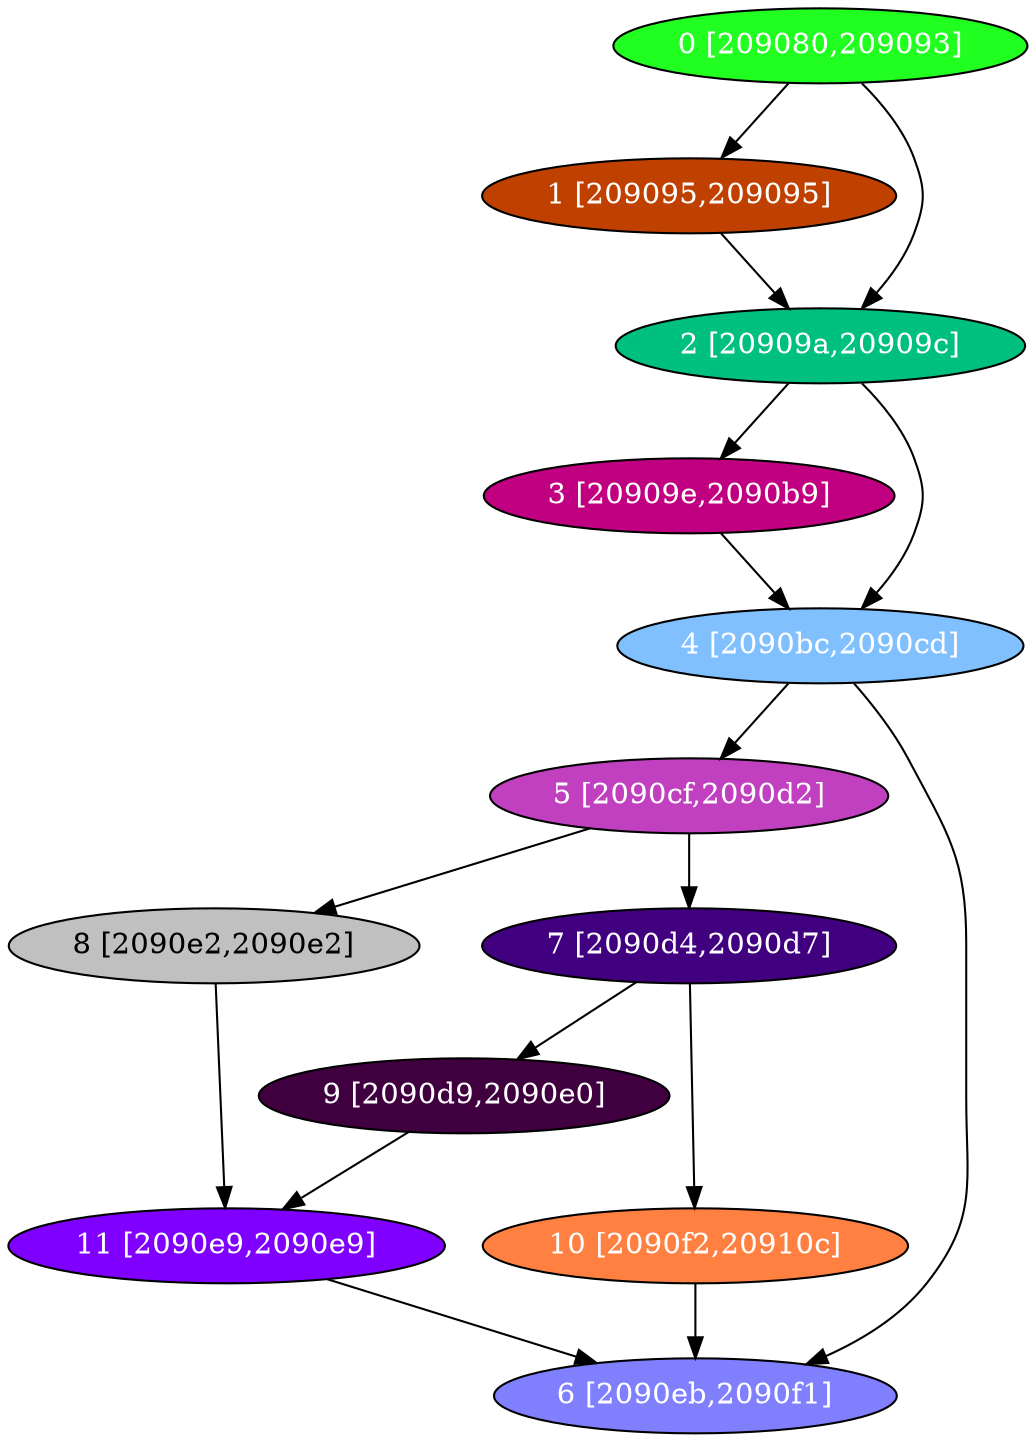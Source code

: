 diGraph libnss3{
	libnss3_0  [style=filled fillcolor="#20FF20" fontcolor="#ffffff" shape=oval label="0 [209080,209093]"]
	libnss3_1  [style=filled fillcolor="#C04000" fontcolor="#ffffff" shape=oval label="1 [209095,209095]"]
	libnss3_2  [style=filled fillcolor="#00C080" fontcolor="#ffffff" shape=oval label="2 [20909a,20909c]"]
	libnss3_3  [style=filled fillcolor="#C00080" fontcolor="#ffffff" shape=oval label="3 [20909e,2090b9]"]
	libnss3_4  [style=filled fillcolor="#80C0FF" fontcolor="#ffffff" shape=oval label="4 [2090bc,2090cd]"]
	libnss3_5  [style=filled fillcolor="#C040C0" fontcolor="#ffffff" shape=oval label="5 [2090cf,2090d2]"]
	libnss3_6  [style=filled fillcolor="#8080FF" fontcolor="#ffffff" shape=oval label="6 [2090eb,2090f1]"]
	libnss3_7  [style=filled fillcolor="#400080" fontcolor="#ffffff" shape=oval label="7 [2090d4,2090d7]"]
	libnss3_8  [style=filled fillcolor="#C0C0C0" fontcolor="#000000" shape=oval label="8 [2090e2,2090e2]"]
	libnss3_9  [style=filled fillcolor="#400040" fontcolor="#ffffff" shape=oval label="9 [2090d9,2090e0]"]
	libnss3_a  [style=filled fillcolor="#FF8040" fontcolor="#ffffff" shape=oval label="10 [2090f2,20910c]"]
	libnss3_b  [style=filled fillcolor="#8000FF" fontcolor="#ffffff" shape=oval label="11 [2090e9,2090e9]"]

	libnss3_0 -> libnss3_1
	libnss3_0 -> libnss3_2
	libnss3_1 -> libnss3_2
	libnss3_2 -> libnss3_3
	libnss3_2 -> libnss3_4
	libnss3_3 -> libnss3_4
	libnss3_4 -> libnss3_5
	libnss3_4 -> libnss3_6
	libnss3_5 -> libnss3_7
	libnss3_5 -> libnss3_8
	libnss3_7 -> libnss3_9
	libnss3_7 -> libnss3_a
	libnss3_8 -> libnss3_b
	libnss3_9 -> libnss3_b
	libnss3_a -> libnss3_6
	libnss3_b -> libnss3_6
}